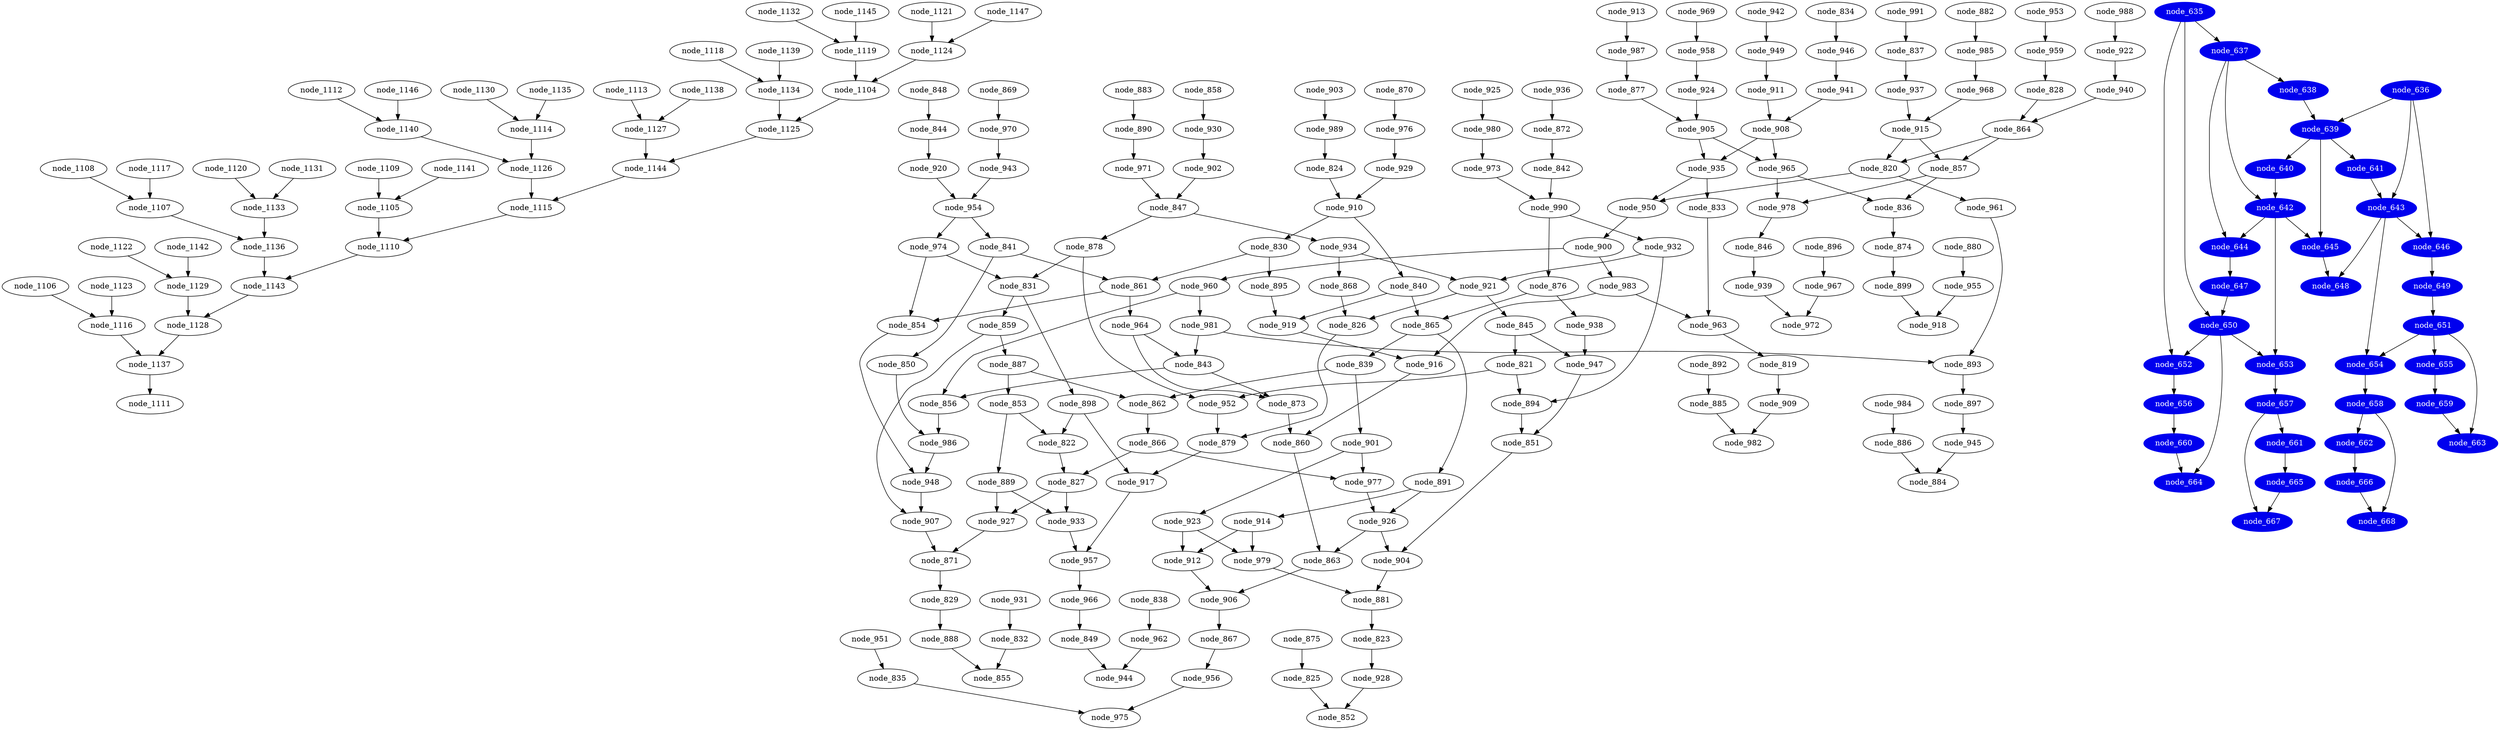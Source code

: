 digraph fir1_jpeg_fdct_islow_ewf_{
	graph [name=fir1];
	node_1104 -> node_1125;
	node_1105 -> node_1110;
	node_1106 -> node_1116;
	node_1107 -> node_1136;
	node_1108 -> node_1107;
	node_1109 -> node_1105;
	node_1110 -> node_1143;
	node_1112 -> node_1140;
	node_1113 -> node_1127;
	node_1114 -> node_1126;
	node_1115 -> node_1110;
	node_1116 -> node_1137;
	node_1117 -> node_1107;
	node_1118 -> node_1134;
	node_1119 -> node_1104;
	node_1120 -> node_1133;
	node_1121 -> node_1124;
	node_1122 -> node_1129;
	node_1123 -> node_1116;
	node_1124 -> node_1104;
	node_1125 -> node_1144;
	node_1126 -> node_1115;
	node_1127 -> node_1144;
	node_1128 -> node_1137;
	node_1129 -> node_1128;
	node_1130 -> node_1114;
	node_1131 -> node_1133;
	node_1132 -> node_1119;
	node_1133 -> node_1136;
	node_1134 -> node_1125;
	node_1135 -> node_1114;
	node_1136 -> node_1143;
	node_1137 -> node_1111;
	node_1138 -> node_1127;
	node_1139 -> node_1134;
	node_1140 -> node_1126;
	node_1141 -> node_1105;
	node_1142 -> node_1129;
	node_1143 -> node_1128;
	node_1144 -> node_1115;
	node_1145 -> node_1119;
	node_1146 -> node_1140;
	node_1147 -> node_1124;

	graph [name=jpeg_fdct_islow];
	node_819 -> node_909;
	node_820 -> node_950;
	node_820 -> node_961;
	node_821 -> node_894;
	node_821 -> node_952;
	node_822 -> node_827;
	node_823 -> node_928;
	node_824 -> node_910;
	node_825 -> node_852;
	node_826 -> node_879;
	node_827 -> node_927;
	node_827 -> node_933;
	node_828 -> node_864;
	node_829 -> node_888;
	node_830 -> node_861;
	node_830 -> node_895;
	node_831 -> node_859;
	node_831 -> node_898;
	node_832 -> node_855;
	node_833 -> node_963;
	node_834 -> node_946;
	node_835 -> node_975;
	node_836 -> node_874;
	node_837 -> node_937;
	node_838 -> node_962;
	node_839 -> node_862;
	node_839 -> node_901;
	node_840 -> node_865;
	node_840 -> node_919;
	node_841 -> node_850;
	node_841 -> node_861;
	node_842 -> node_990;
	node_843 -> node_856;
	node_843 -> node_873;
	node_844 -> node_920;
	node_845 -> node_821;
	node_845 -> node_947;
	node_846 -> node_939;
	node_847 -> node_878;
	node_847 -> node_934;
	node_848 -> node_844;
	node_849 -> node_944;
	node_850 -> node_986;
	node_851 -> node_904;
	node_853 -> node_822;
	node_853 -> node_889;
	node_854 -> node_948;
	node_856 -> node_986;
	node_857 -> node_836;
	node_857 -> node_978;
	node_858 -> node_930;
	node_859 -> node_887;
	node_859 -> node_907;
	node_860 -> node_863;
	node_861 -> node_854;
	node_861 -> node_964;
	node_862 -> node_866;
	node_863 -> node_906;
	node_864 -> node_820;
	node_864 -> node_857;
	node_865 -> node_839;
	node_865 -> node_891;
	node_866 -> node_827;
	node_866 -> node_977;
	node_867 -> node_956;
	node_868 -> node_826;
	node_869 -> node_970;
	node_870 -> node_976;
	node_871 -> node_829;
	node_872 -> node_842;
	node_873 -> node_860;
	node_874 -> node_899;
	node_875 -> node_825;
	node_876 -> node_865;
	node_876 -> node_938;
	node_877 -> node_905;
	node_878 -> node_831;
	node_878 -> node_952;
	node_879 -> node_917;
	node_880 -> node_955;
	node_881 -> node_823;
	node_882 -> node_985;
	node_883 -> node_890;
	node_885 -> node_982;
	node_886 -> node_884;
	node_887 -> node_853;
	node_887 -> node_862;
	node_888 -> node_855;
	node_889 -> node_927;
	node_889 -> node_933;
	node_890 -> node_971;
	node_891 -> node_914;
	node_891 -> node_926;
	node_892 -> node_885;
	node_893 -> node_897;
	node_894 -> node_851;
	node_895 -> node_919;
	node_896 -> node_967;
	node_897 -> node_945;
	node_898 -> node_822;
	node_898 -> node_917;
	node_899 -> node_918;
	node_900 -> node_960;
	node_900 -> node_983;
	node_901 -> node_923;
	node_901 -> node_977;
	node_902 -> node_847;
	node_903 -> node_989;
	node_904 -> node_881;
	node_905 -> node_935;
	node_905 -> node_965;
	node_906 -> node_867;
	node_907 -> node_871;
	node_908 -> node_935;
	node_908 -> node_965;
	node_909 -> node_982;
	node_910 -> node_830;
	node_910 -> node_840;
	node_911 -> node_908;
	node_912 -> node_906;
	node_913 -> node_987;
	node_914 -> node_912;
	node_914 -> node_979;
	node_915 -> node_820;
	node_915 -> node_857;
	node_916 -> node_860;
	node_917 -> node_957;
	node_919 -> node_916;
	node_920 -> node_954;
	node_921 -> node_826;
	node_921 -> node_845;
	node_922 -> node_940;
	node_923 -> node_912;
	node_923 -> node_979;
	node_924 -> node_905;
	node_925 -> node_980;
	node_926 -> node_863;
	node_926 -> node_904;
	node_927 -> node_871;
	node_928 -> node_852;
	node_929 -> node_910;
	node_930 -> node_902;
	node_931 -> node_832;
	node_932 -> node_894;
	node_932 -> node_921;
	node_933 -> node_957;
	node_934 -> node_868;
	node_934 -> node_921;
	node_935 -> node_833;
	node_935 -> node_950;
	node_936 -> node_872;
	node_937 -> node_915;
	node_938 -> node_947;
	node_939 -> node_972;
	node_940 -> node_864;
	node_941 -> node_908;
	node_942 -> node_949;
	node_943 -> node_954;
	node_945 -> node_884;
	node_946 -> node_941;
	node_947 -> node_851;
	node_948 -> node_907;
	node_949 -> node_911;
	node_950 -> node_900;
	node_951 -> node_835;
	node_952 -> node_879;
	node_953 -> node_959;
	node_954 -> node_841;
	node_954 -> node_974;
	node_955 -> node_918;
	node_956 -> node_975;
	node_957 -> node_966;
	node_958 -> node_924;
	node_959 -> node_828;
	node_960 -> node_856;
	node_960 -> node_981;
	node_961 -> node_893;
	node_962 -> node_944;
	node_963 -> node_819;
	node_964 -> node_843;
	node_964 -> node_873;
	node_965 -> node_836;
	node_965 -> node_978;
	node_966 -> node_849;
	node_967 -> node_972;
	node_968 -> node_915;
	node_969 -> node_958;
	node_970 -> node_943;
	node_971 -> node_847;
	node_973 -> node_990;
	node_974 -> node_831;
	node_974 -> node_854;
	node_976 -> node_929;
	node_977 -> node_926;
	node_978 -> node_846;
	node_979 -> node_881;
	node_980 -> node_973;
	node_981 -> node_843;
	node_981 -> node_893;
	node_983 -> node_916;
	node_983 -> node_963;
	node_984 -> node_886;
	node_985 -> node_968;
	node_986 -> node_948;
	node_987 -> node_877;
	node_988 -> node_922;
	node_989 -> node_824;
	node_990 -> node_876;
	node_990 -> node_932;
	node_991 -> node_837;

	graph [name=ewf];
	node [color=blue2,
		fontcolor=white,
		style=filled
	];
	node_635 -> node_637;
	node_635 -> node_650;
	node_635 -> node_652;
	node_636 -> node_639;
	node_636 -> node_643;
	node_636 -> node_646;
	node_637 -> node_638;
	node_637 -> node_642;
	node_637 -> node_644;
	node_638 -> node_639;
	node_639 -> node_640;
	node_639 -> node_641;
	node_639 -> node_645;
	node_640 -> node_642;
	node_641 -> node_643;
	node_642 -> node_644;
	node_642 -> node_645;
	node_642 -> node_653;
	node_643 -> node_646;
	node_643 -> node_648;
	node_643 -> node_654;
	node_644 -> node_647;
	node_645 -> node_648;
	node_646 -> node_649;
	node_647 -> node_650;
	node_649 -> node_651;
	node_650 -> node_652;
	node_650 -> node_653;
	node_650 -> node_664;
	node_651 -> node_654;
	node_651 -> node_655;
	node_651 -> node_663;
	node_652 -> node_656;
	node_653 -> node_657;
	node_654 -> node_658;
	node_655 -> node_659;
	node_656 -> node_660;
	node_657 -> node_661;
	node_657 -> node_667;
	node_658 -> node_662;
	node_658 -> node_668;
	node_659 -> node_663;
	node_660 -> node_664;
	node_661 -> node_665;
	node_662 -> node_666;
	node_665 -> node_667;
	node_666 -> node_668;

}
